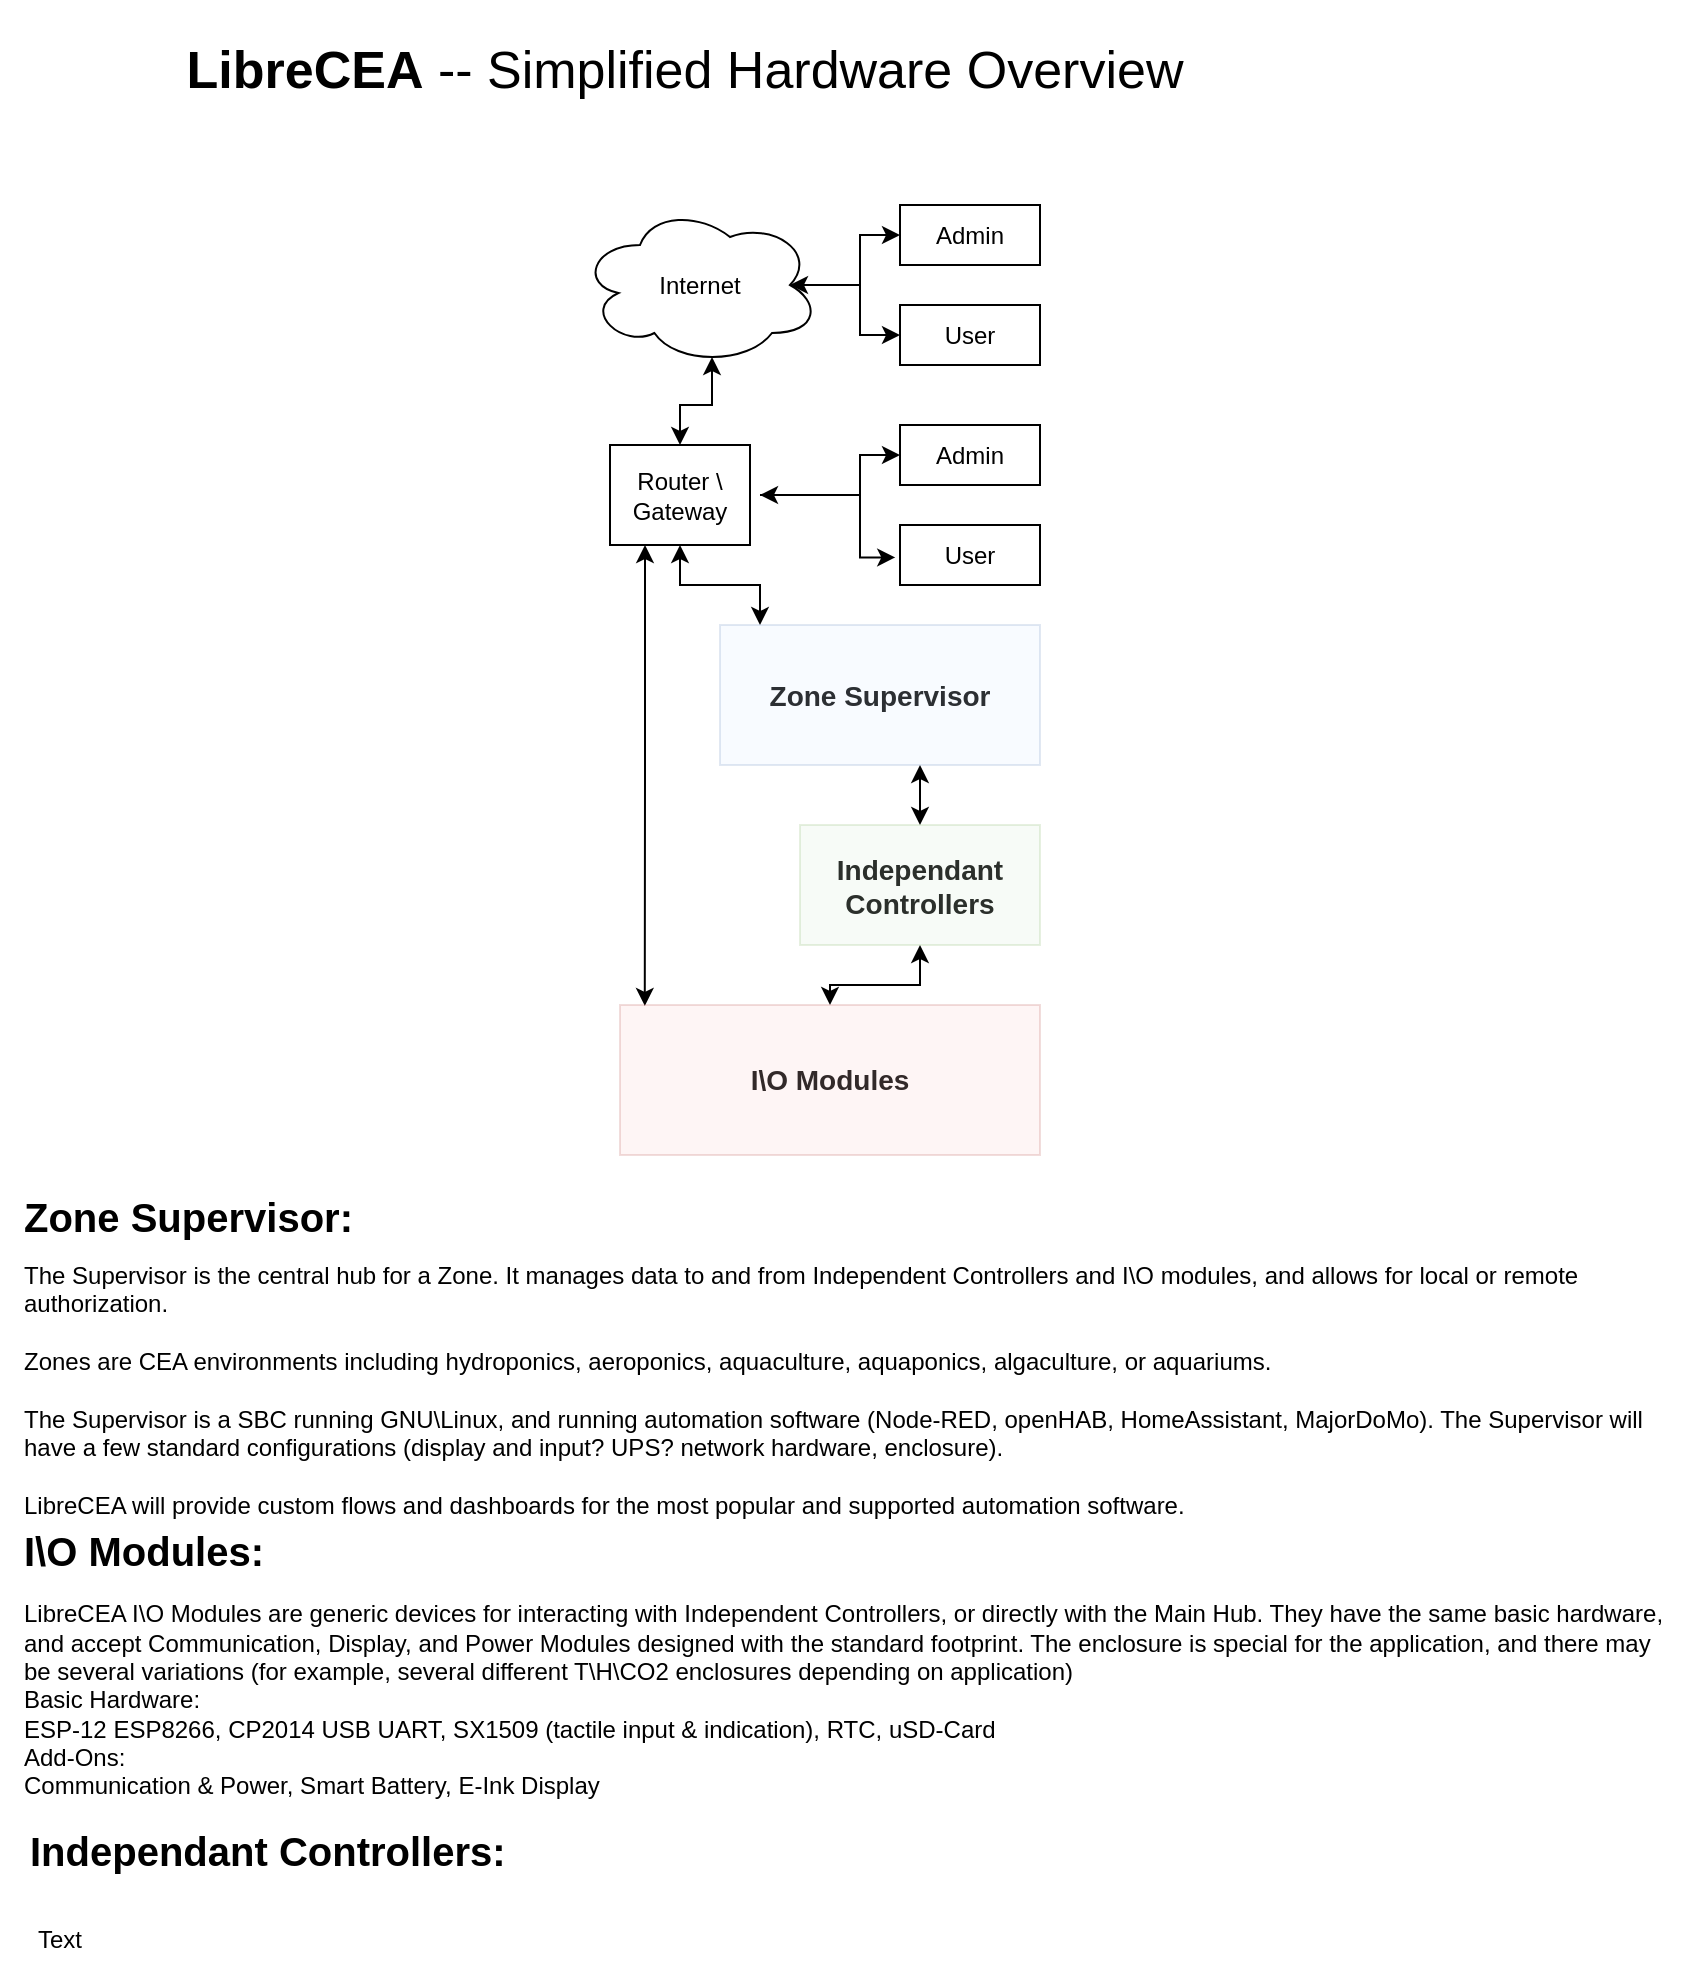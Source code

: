 <mxfile version="10.5.9" type="github"><diagram id="lHuOdpOVYgb51NkdjdwG" name="Page-1"><mxGraphModel dx="1162" dy="640" grid="1" gridSize="10" guides="1" tooltips="1" connect="1" arrows="1" fold="1" page="1" pageScale="1" pageWidth="850" pageHeight="1100" math="0" shadow="0"><root><mxCell id="0"/><mxCell id="1" parent="0"/><mxCell id="tdYft_qdfQxpk9Tk_KxI-16" style="edgeStyle=orthogonalEdgeStyle;rounded=0;orthogonalLoop=1;jettySize=auto;html=1;entryX=0;entryY=0.5;entryDx=0;entryDy=0;" parent="1" source="tdYft_qdfQxpk9Tk_KxI-1" target="tdYft_qdfQxpk9Tk_KxI-6" edge="1"><mxGeometry relative="1" as="geometry"/></mxCell><mxCell id="tdYft_qdfQxpk9Tk_KxI-17" style="edgeStyle=orthogonalEdgeStyle;rounded=0;orthogonalLoop=1;jettySize=auto;html=1;exitX=0.875;exitY=0.5;exitDx=0;exitDy=0;exitPerimeter=0;entryX=0;entryY=0.5;entryDx=0;entryDy=0;startArrow=classic;startFill=1;" parent="1" source="tdYft_qdfQxpk9Tk_KxI-1" target="tdYft_qdfQxpk9Tk_KxI-2" edge="1"><mxGeometry relative="1" as="geometry"/></mxCell><mxCell id="tdYft_qdfQxpk9Tk_KxI-1" value="" style="ellipse;shape=cloud;whiteSpace=wrap;html=1;" parent="1" vertex="1"><mxGeometry x="290" y="102.5" width="120" height="80" as="geometry"/></mxCell><mxCell id="tdYft_qdfQxpk9Tk_KxI-2" value="" style="rounded=0;whiteSpace=wrap;html=1;" parent="1" vertex="1"><mxGeometry x="450" y="102.5" width="70" height="30" as="geometry"/></mxCell><mxCell id="tdYft_qdfQxpk9Tk_KxI-3" value="&lt;div&gt;Admin&lt;/div&gt;" style="text;html=1;strokeColor=none;fillColor=none;align=center;verticalAlign=middle;whiteSpace=wrap;rounded=0;" parent="1" vertex="1"><mxGeometry x="465" y="107.5" width="40" height="20" as="geometry"/></mxCell><mxCell id="tdYft_qdfQxpk9Tk_KxI-6" value="" style="rounded=0;whiteSpace=wrap;html=1;" parent="1" vertex="1"><mxGeometry x="450" y="152.5" width="70" height="30" as="geometry"/></mxCell><mxCell id="tdYft_qdfQxpk9Tk_KxI-7" value="User" style="text;html=1;strokeColor=none;fillColor=none;align=center;verticalAlign=middle;whiteSpace=wrap;rounded=0;" parent="1" vertex="1"><mxGeometry x="465" y="157.5" width="40" height="20" as="geometry"/></mxCell><mxCell id="tdYft_qdfQxpk9Tk_KxI-8" value="&lt;div&gt;Internet&lt;/div&gt;" style="text;html=1;strokeColor=none;fillColor=none;align=center;verticalAlign=middle;whiteSpace=wrap;rounded=0;" parent="1" vertex="1"><mxGeometry x="330" y="132.5" width="40" height="20" as="geometry"/></mxCell><mxCell id="tdYft_qdfQxpk9Tk_KxI-9" value="" style="rounded=0;whiteSpace=wrap;html=1;" parent="1" vertex="1"><mxGeometry x="450" y="212.5" width="70" height="30" as="geometry"/></mxCell><mxCell id="tdYft_qdfQxpk9Tk_KxI-10" value="&lt;div&gt;Admin&lt;/div&gt;" style="text;html=1;strokeColor=none;fillColor=none;align=center;verticalAlign=middle;whiteSpace=wrap;rounded=0;" parent="1" vertex="1"><mxGeometry x="465" y="217.5" width="40" height="20" as="geometry"/></mxCell><mxCell id="tdYft_qdfQxpk9Tk_KxI-11" value="" style="rounded=0;whiteSpace=wrap;html=1;" parent="1" vertex="1"><mxGeometry x="450" y="262.5" width="70" height="30" as="geometry"/></mxCell><mxCell id="tdYft_qdfQxpk9Tk_KxI-12" value="User" style="text;html=1;strokeColor=none;fillColor=none;align=center;verticalAlign=middle;whiteSpace=wrap;rounded=0;" parent="1" vertex="1"><mxGeometry x="465" y="267.5" width="40" height="20" as="geometry"/></mxCell><mxCell id="tdYft_qdfQxpk9Tk_KxI-15" style="edgeStyle=orthogonalEdgeStyle;orthogonalLoop=1;jettySize=auto;html=1;exitX=0.5;exitY=0;exitDx=0;exitDy=0;entryX=0.55;entryY=0.95;entryDx=0;entryDy=0;entryPerimeter=0;rounded=0;startArrow=classic;startFill=1;" parent="1" source="tdYft_qdfQxpk9Tk_KxI-13" target="tdYft_qdfQxpk9Tk_KxI-1" edge="1"><mxGeometry relative="1" as="geometry"><Array as="points"><mxPoint x="340" y="202.5"/><mxPoint x="356" y="202.5"/></Array></mxGeometry></mxCell><mxCell id="tdYft_qdfQxpk9Tk_KxI-29" style="edgeStyle=orthogonalEdgeStyle;rounded=0;orthogonalLoop=1;jettySize=auto;html=1;exitX=0.25;exitY=1;exitDx=0;exitDy=0;entryX=0.059;entryY=0.006;entryDx=0;entryDy=0;entryPerimeter=0;startArrow=classic;startFill=1;" parent="1" source="tdYft_qdfQxpk9Tk_KxI-13" target="tdYft_qdfQxpk9Tk_KxI-27" edge="1"><mxGeometry relative="1" as="geometry"><Array as="points"><mxPoint x="323" y="388"/></Array></mxGeometry></mxCell><mxCell id="tdYft_qdfQxpk9Tk_KxI-13" value="" style="rounded=0;whiteSpace=wrap;html=1;" parent="1" vertex="1"><mxGeometry x="305" y="222.5" width="70" height="50" as="geometry"/></mxCell><mxCell id="tdYft_qdfQxpk9Tk_KxI-18" style="edgeStyle=orthogonalEdgeStyle;rounded=0;orthogonalLoop=1;jettySize=auto;html=1;entryX=0;entryY=0.5;entryDx=0;entryDy=0;" parent="1" source="tdYft_qdfQxpk9Tk_KxI-14" target="tdYft_qdfQxpk9Tk_KxI-9" edge="1"><mxGeometry relative="1" as="geometry"><Array as="points"><mxPoint x="430" y="247.5"/><mxPoint x="430" y="227.5"/></Array></mxGeometry></mxCell><mxCell id="tdYft_qdfQxpk9Tk_KxI-19" style="edgeStyle=orthogonalEdgeStyle;rounded=0;orthogonalLoop=1;jettySize=auto;html=1;entryX=-0.034;entryY=0.54;entryDx=0;entryDy=0;entryPerimeter=0;startArrow=classic;startFill=1;" parent="1" source="tdYft_qdfQxpk9Tk_KxI-14" target="tdYft_qdfQxpk9Tk_KxI-11" edge="1"><mxGeometry relative="1" as="geometry"><Array as="points"><mxPoint x="430" y="247.5"/><mxPoint x="430" y="278.5"/></Array></mxGeometry></mxCell><mxCell id="tdYft_qdfQxpk9Tk_KxI-14" value="Router \ Gateway" style="text;html=1;strokeColor=none;fillColor=none;align=center;verticalAlign=middle;whiteSpace=wrap;rounded=0;" parent="1" vertex="1"><mxGeometry x="300" y="232.5" width="80" height="30" as="geometry"/></mxCell><mxCell id="tdYft_qdfQxpk9Tk_KxI-21" value="&lt;b&gt;&lt;font style=&quot;font-size: 14px&quot;&gt;Zone Supervisor&lt;/font&gt;&lt;/b&gt;" style="text;html=1;strokeColor=none;fillColor=none;align=center;verticalAlign=middle;whiteSpace=wrap;rounded=0;" parent="1" vertex="1"><mxGeometry x="360" y="337.5" width="160" height="20" as="geometry"/></mxCell><mxCell id="tdYft_qdfQxpk9Tk_KxI-24" style="edgeStyle=orthogonalEdgeStyle;rounded=0;orthogonalLoop=1;jettySize=auto;html=1;exitX=0.125;exitY=0;exitDx=0;exitDy=0;entryX=0.5;entryY=1;entryDx=0;entryDy=0;startArrow=classic;startFill=1;exitPerimeter=0;" parent="1" source="tdYft_qdfQxpk9Tk_KxI-20" target="tdYft_qdfQxpk9Tk_KxI-13" edge="1"><mxGeometry relative="1" as="geometry"><mxPoint x="359.667" y="352.5" as="sourcePoint"/></mxGeometry></mxCell><mxCell id="tdYft_qdfQxpk9Tk_KxI-30" style="edgeStyle=orthogonalEdgeStyle;rounded=0;orthogonalLoop=1;jettySize=auto;html=1;entryX=0.625;entryY=1;entryDx=0;entryDy=0;entryPerimeter=0;startArrow=classic;startFill=1;exitX=0.5;exitY=0;exitDx=0;exitDy=0;" parent="1" source="tdYft_qdfQxpk9Tk_KxI-25" target="tdYft_qdfQxpk9Tk_KxI-20" edge="1"><mxGeometry relative="1" as="geometry"/></mxCell><mxCell id="tdYft_qdfQxpk9Tk_KxI-26" value="&lt;font style=&quot;font-size: 14px&quot;&gt;&lt;b&gt;Independant Controllers&lt;/b&gt;&lt;/font&gt;" style="text;html=1;strokeColor=none;fillColor=none;align=center;verticalAlign=middle;whiteSpace=wrap;rounded=0;" parent="1" vertex="1"><mxGeometry x="410" y="427.5" width="100" height="30" as="geometry"/></mxCell><mxCell id="tdYft_qdfQxpk9Tk_KxI-28" value="&lt;font style=&quot;font-size: 14px&quot;&gt;&lt;b&gt;I\O Modules&lt;/b&gt;&lt;/font&gt;" style="text;html=1;strokeColor=none;fillColor=none;align=center;verticalAlign=middle;whiteSpace=wrap;rounded=0;" parent="1" vertex="1"><mxGeometry x="310" y="530" width="210" height="20" as="geometry"/></mxCell><UserObject label="" tooltip="The Supervisor is the central hub for a Zone. It manages data to and from Independent Controllers and I\O modules, and allows for local or remote authorization. &#xA;&#xA;Zones are CEA environments including hydroponics, aeroponics, aquaculture, aquaponics, algaculture, or aquariums. &#xA;&#xA;The Supervisor is a SBC running GNU\Linux, and running automation software (Node-RED, openHAB, HomeAssistant, MajorDoMo). The Supervisor will have a few standard configurations (display and input? UPS? network hardware, enclosure).  &#xA;&#xA;LibreCEA will provide custom flows and dashboards for the most popular and supported automation software. " id="tdYft_qdfQxpk9Tk_KxI-20"><mxCell style="rounded=0;whiteSpace=wrap;html=1;fillColor=#dae8fc;strokeColor=#6c8ebf;opacity=20;" parent="1" vertex="1"><mxGeometry x="360" y="312.5" width="160" height="70" as="geometry"/></mxCell></UserObject><mxCell id="tdYft_qdfQxpk9Tk_KxI-34" style="edgeStyle=orthogonalEdgeStyle;rounded=0;orthogonalLoop=1;jettySize=auto;html=1;entryX=0.5;entryY=0;entryDx=0;entryDy=0;startArrow=classic;startFill=1;" parent="1" source="tdYft_qdfQxpk9Tk_KxI-25" target="tdYft_qdfQxpk9Tk_KxI-27" edge="1"><mxGeometry relative="1" as="geometry"/></mxCell><UserObject label="" tooltip="LibreCEA I\O Modules are generic devices for interacting with Independent Controllers, or directly with the Zone Supervisor. They have the same basic hardware, and accept Communication, Display, and Power Modules designed with the standard footprint. The enclosure is special for the application, and there may be several variations (for example, several different T\H\CO2 enclosures depending on application)&#xA;&#xA;Basic Hardware: &#xA;ESP-12 ESP8266, CP2014 USB UART, SX1509 (tactile input &amp; indication), RTC, uSD-Card&#xA;&#xA;Add-Ons:&#xA;Communication &amp; Power, Smart Battery, E-Ink Display  &#xA;  &#xA;See I\O Module datasheet&#xA;" id="tdYft_qdfQxpk9Tk_KxI-25"><mxCell style="rounded=0;whiteSpace=wrap;html=1;fillColor=#d5e8d4;strokeColor=#82b366;opacity=20;" parent="1" vertex="1"><mxGeometry x="400" y="412.5" width="120" height="60" as="geometry"/></mxCell></UserObject><UserObject label="" tooltip="LibreCEA I\O Modules are generic devices for interacting with Independent Controllers, or directly with the Zone Supervisor. They have the same basic hardware, and accept Communication, Display, and Power Modules designed with the standard footprint. The enclosure is special for the application, and there may be several variations (for example, several different T\H\CO2 enclosures depending on application)&#xA;&#xA;Basic Hardware: &#xA;ESP-12 ESP8266, CP2014 USB UART, SX1509 (tactile input &amp; indication), RTC, uSD-Card&#xA;&#xA;Add-Ons:&#xA;Communication &amp; Power, Smart Battery, E-Ink Display  &#xA;  &#xA;See I\O Module datasheet&#xA;" id="tdYft_qdfQxpk9Tk_KxI-27"><mxCell style="rounded=0;whiteSpace=wrap;html=1;fillColor=#f8cecc;strokeColor=#b85450;opacity=20;" parent="1" vertex="1"><mxGeometry x="310" y="502.5" width="210" height="75" as="geometry"/></mxCell></UserObject><mxCell id="tdYft_qdfQxpk9Tk_KxI-35" value="&lt;font style=&quot;font-size: 26px&quot;&gt;&lt;b&gt;&lt;font style=&quot;font-size: 26px&quot;&gt;LibreCEA&lt;/font&gt;&lt;/b&gt; -- Simplified Hardware Overview&lt;/font&gt;" style="text;html=1;strokeColor=none;fillColor=none;align=center;verticalAlign=middle;whiteSpace=wrap;rounded=0;opacity=20;" parent="1" vertex="1"><mxGeometry width="685" height="70" as="geometry"/></mxCell><mxCell id="uxmPzHIIB_wRcAZ31IRI-1" value="&lt;div align=&quot;left&quot;&gt;&lt;b&gt;&lt;font style=&quot;font-size: 20px&quot;&gt;Zone Supervisor:&lt;/font&gt;&lt;/b&gt;&lt;/div&gt;" style="text;html=1;strokeColor=none;fillColor=none;align=left;verticalAlign=middle;whiteSpace=wrap;rounded=0;" vertex="1" parent="1"><mxGeometry x="10" y="577.5" width="210" height="60" as="geometry"/></mxCell><mxCell id="uxmPzHIIB_wRcAZ31IRI-2" value="&lt;div align=&quot;left&quot;&gt;&lt;b&gt;&lt;font style=&quot;font-size: 20px&quot;&gt;Independant Controllers:&lt;br&gt;&lt;/font&gt;&lt;/b&gt;&lt;/div&gt;" style="text;html=1;strokeColor=none;fillColor=none;align=left;verticalAlign=middle;whiteSpace=wrap;rounded=0;" vertex="1" parent="1"><mxGeometry x="13" y="910" width="330" height="30" as="geometry"/></mxCell><mxCell id="uxmPzHIIB_wRcAZ31IRI-3" value="&lt;b&gt;&lt;font style=&quot;font-size: 20px&quot;&gt;I\O Modules:&lt;/font&gt;&lt;/b&gt;" style="text;html=1;strokeColor=none;fillColor=none;align=left;verticalAlign=middle;whiteSpace=wrap;rounded=0;" vertex="1" parent="1"><mxGeometry x="10" y="760" width="210" height="30" as="geometry"/></mxCell><mxCell id="uxmPzHIIB_wRcAZ31IRI-4" value="The Supervisor is the central hub for a Zone. It manages data to and from Independent Controllers and I\O modules, and allows for local or remote authorization. &lt;br&gt;&lt;br&gt;Zones are CEA environments including hydroponics, aeroponics, aquaculture, aquaponics, algaculture, or aquariums. &lt;br&gt;&lt;br&gt;The Supervisor is a SBC running GNU\Linux, and running automation software (Node-RED, openHAB, HomeAssistant, MajorDoMo). The Supervisor will have a few standard configurations (display and input? UPS? network hardware, enclosure). &amp;nbsp;&lt;br&gt;&lt;br&gt;LibreCEA will provide custom flows and dashboards for the most popular and supported automation software. " style="text;html=1;strokeColor=none;fillColor=none;align=left;verticalAlign=middle;whiteSpace=wrap;rounded=0;" vertex="1" parent="1"><mxGeometry x="10" y="620" width="830" height="150" as="geometry"/></mxCell><mxCell id="uxmPzHIIB_wRcAZ31IRI-5" value="LibreCEA I\O Modules are generic devices for interacting with Independent Controllers, or directly with the Main Hub. They have the same basic hardware, and accept Communication, Display, and Power Modules designed with the standard footprint. The enclosure is special for the application, and there may be several variations (for example, several different T\H\CO2 enclosures depending on application)&lt;br&gt;Basic Hardware: &lt;br&gt;ESP-12 ESP8266, CP2014 USB UART, SX1509 (tactile input &amp;amp; indication), RTC, uSD-Card&lt;br&gt;Add-Ons:&lt;br&gt;Communication &amp;amp; Power, Smart Battery, E-Ink Display&amp;nbsp; " style="text;html=1;strokeColor=none;fillColor=none;align=left;verticalAlign=middle;whiteSpace=wrap;rounded=0;" vertex="1" parent="1"><mxGeometry x="10" y="790" width="831" height="120" as="geometry"/></mxCell><mxCell id="uxmPzHIIB_wRcAZ31IRI-6" value="Text" style="text;html=1;strokeColor=none;fillColor=none;align=center;verticalAlign=middle;whiteSpace=wrap;rounded=0;" vertex="1" parent="1"><mxGeometry x="10" y="960" width="40" height="20" as="geometry"/></mxCell></root></mxGraphModel></diagram></mxfile>